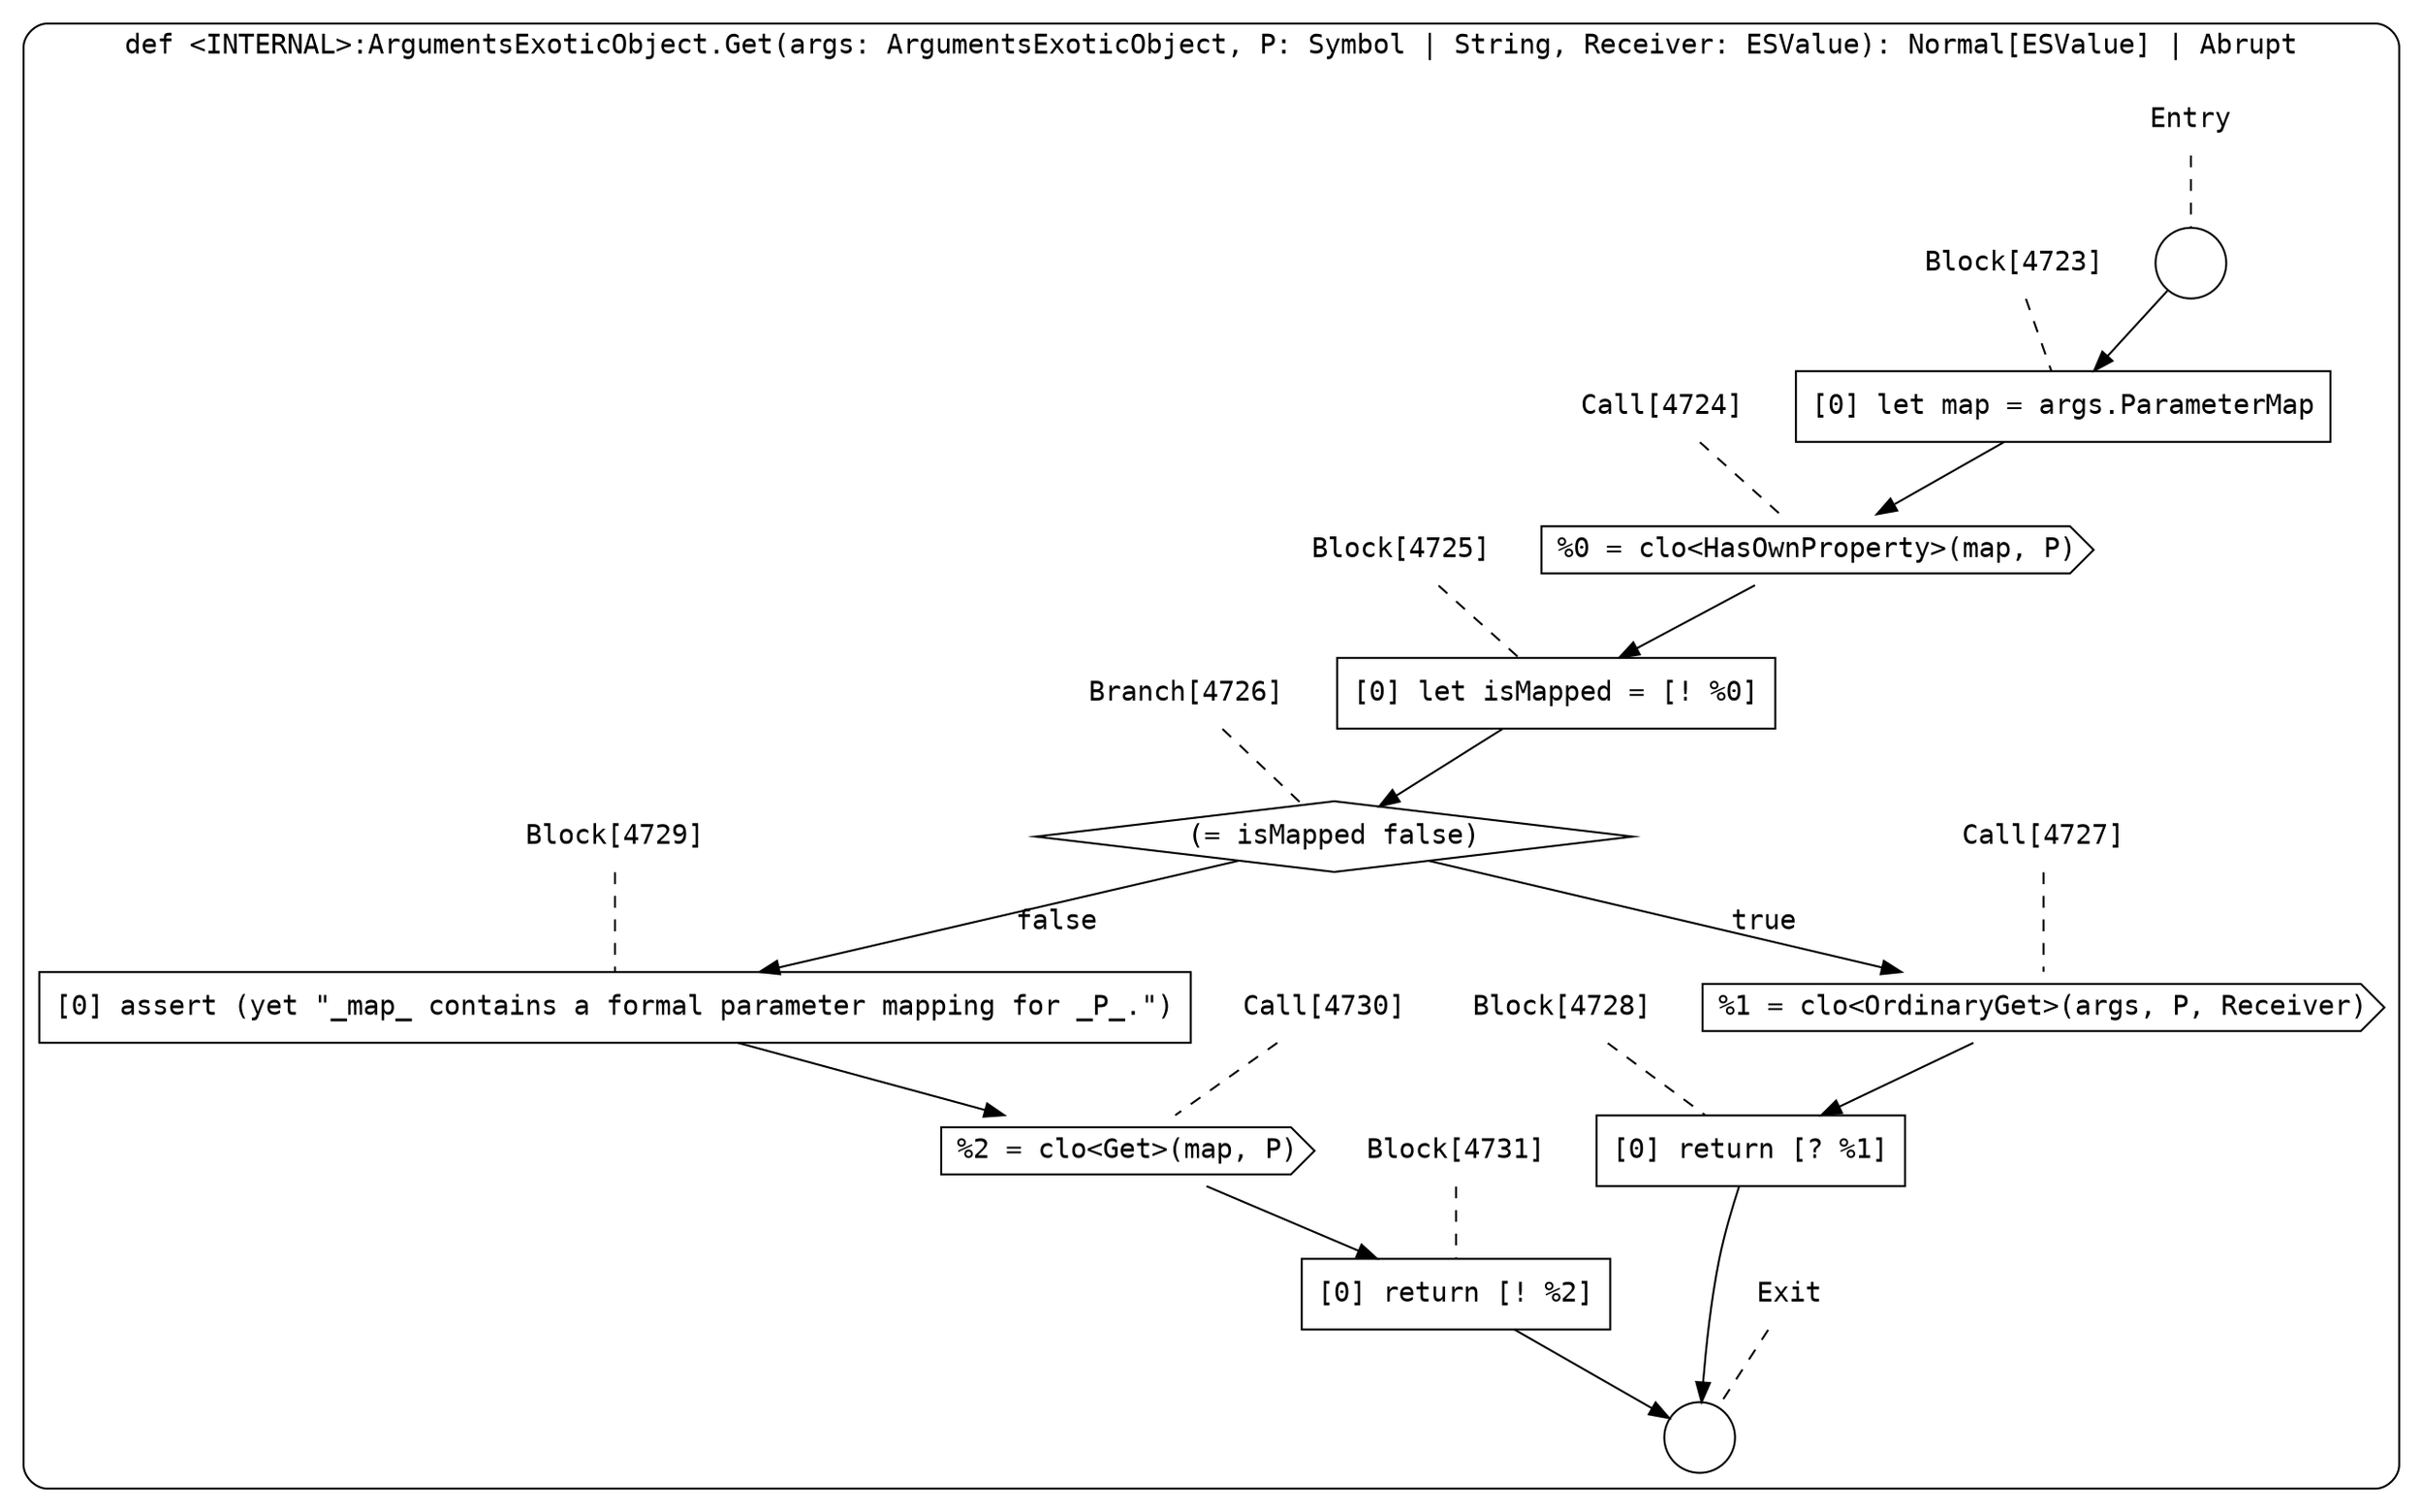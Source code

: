 digraph {
  graph [fontname = "Consolas"]
  node [fontname = "Consolas"]
  edge [fontname = "Consolas"]
  subgraph cluster1116 {
    label = "def <INTERNAL>:ArgumentsExoticObject.Get(args: ArgumentsExoticObject, P: Symbol | String, Receiver: ESValue): Normal[ESValue] | Abrupt"
    style = rounded
    cluster1116_entry_name [shape=none, label=<<font color="black">Entry</font>>]
    cluster1116_entry_name -> cluster1116_entry [arrowhead=none, color="black", style=dashed]
    cluster1116_entry [shape=circle label=" " color="black" fillcolor="white" style=filled]
    cluster1116_entry -> node4723 [color="black"]
    cluster1116_exit_name [shape=none, label=<<font color="black">Exit</font>>]
    cluster1116_exit_name -> cluster1116_exit [arrowhead=none, color="black", style=dashed]
    cluster1116_exit [shape=circle label=" " color="black" fillcolor="white" style=filled]
    node4723_name [shape=none, label=<<font color="black">Block[4723]</font>>]
    node4723_name -> node4723 [arrowhead=none, color="black", style=dashed]
    node4723 [shape=box, label=<<font color="black">[0] let map = args.ParameterMap<BR ALIGN="LEFT"/></font>> color="black" fillcolor="white", style=filled]
    node4723 -> node4724 [color="black"]
    node4724_name [shape=none, label=<<font color="black">Call[4724]</font>>]
    node4724_name -> node4724 [arrowhead=none, color="black", style=dashed]
    node4724 [shape=cds, label=<<font color="black">%0 = clo&lt;HasOwnProperty&gt;(map, P)</font>> color="black" fillcolor="white", style=filled]
    node4724 -> node4725 [color="black"]
    node4725_name [shape=none, label=<<font color="black">Block[4725]</font>>]
    node4725_name -> node4725 [arrowhead=none, color="black", style=dashed]
    node4725 [shape=box, label=<<font color="black">[0] let isMapped = [! %0]<BR ALIGN="LEFT"/></font>> color="black" fillcolor="white", style=filled]
    node4725 -> node4726 [color="black"]
    node4726_name [shape=none, label=<<font color="black">Branch[4726]</font>>]
    node4726_name -> node4726 [arrowhead=none, color="black", style=dashed]
    node4726 [shape=diamond, label=<<font color="black">(= isMapped false)</font>> color="black" fillcolor="white", style=filled]
    node4726 -> node4727 [label=<<font color="black">true</font>> color="black"]
    node4726 -> node4729 [label=<<font color="black">false</font>> color="black"]
    node4727_name [shape=none, label=<<font color="black">Call[4727]</font>>]
    node4727_name -> node4727 [arrowhead=none, color="black", style=dashed]
    node4727 [shape=cds, label=<<font color="black">%1 = clo&lt;OrdinaryGet&gt;(args, P, Receiver)</font>> color="black" fillcolor="white", style=filled]
    node4727 -> node4728 [color="black"]
    node4729_name [shape=none, label=<<font color="black">Block[4729]</font>>]
    node4729_name -> node4729 [arrowhead=none, color="black", style=dashed]
    node4729 [shape=box, label=<<font color="black">[0] assert (yet &quot;_map_ contains a formal parameter mapping for _P_.&quot;)<BR ALIGN="LEFT"/></font>> color="black" fillcolor="white", style=filled]
    node4729 -> node4730 [color="black"]
    node4728_name [shape=none, label=<<font color="black">Block[4728]</font>>]
    node4728_name -> node4728 [arrowhead=none, color="black", style=dashed]
    node4728 [shape=box, label=<<font color="black">[0] return [? %1]<BR ALIGN="LEFT"/></font>> color="black" fillcolor="white", style=filled]
    node4728 -> cluster1116_exit [color="black"]
    node4730_name [shape=none, label=<<font color="black">Call[4730]</font>>]
    node4730_name -> node4730 [arrowhead=none, color="black", style=dashed]
    node4730 [shape=cds, label=<<font color="black">%2 = clo&lt;Get&gt;(map, P)</font>> color="black" fillcolor="white", style=filled]
    node4730 -> node4731 [color="black"]
    node4731_name [shape=none, label=<<font color="black">Block[4731]</font>>]
    node4731_name -> node4731 [arrowhead=none, color="black", style=dashed]
    node4731 [shape=box, label=<<font color="black">[0] return [! %2]<BR ALIGN="LEFT"/></font>> color="black" fillcolor="white", style=filled]
    node4731 -> cluster1116_exit [color="black"]
  }
}